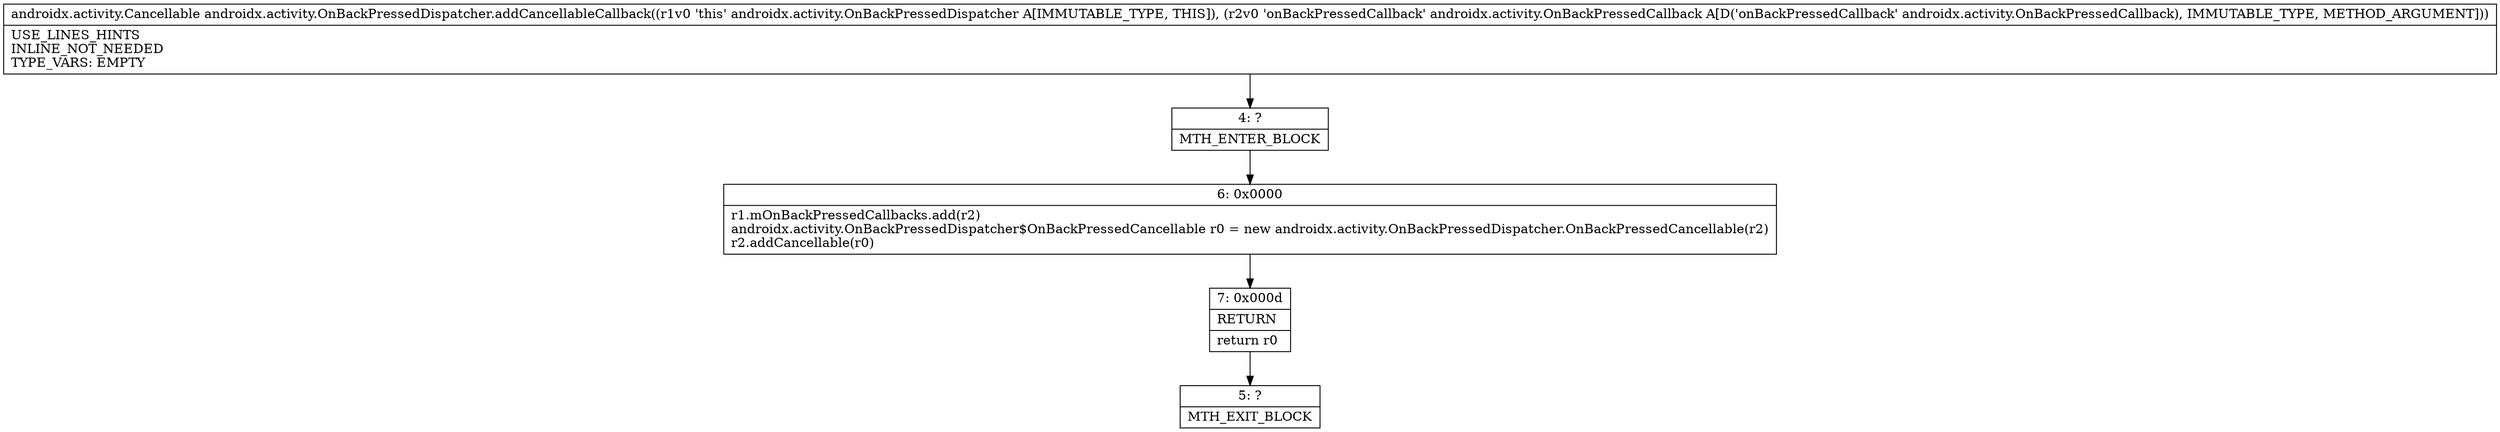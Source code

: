 digraph "CFG forandroidx.activity.OnBackPressedDispatcher.addCancellableCallback(Landroidx\/activity\/OnBackPressedCallback;)Landroidx\/activity\/Cancellable;" {
Node_4 [shape=record,label="{4\:\ ?|MTH_ENTER_BLOCK\l}"];
Node_6 [shape=record,label="{6\:\ 0x0000|r1.mOnBackPressedCallbacks.add(r2)\landroidx.activity.OnBackPressedDispatcher$OnBackPressedCancellable r0 = new androidx.activity.OnBackPressedDispatcher.OnBackPressedCancellable(r2)\lr2.addCancellable(r0)\l}"];
Node_7 [shape=record,label="{7\:\ 0x000d|RETURN\l|return r0\l}"];
Node_5 [shape=record,label="{5\:\ ?|MTH_EXIT_BLOCK\l}"];
MethodNode[shape=record,label="{androidx.activity.Cancellable androidx.activity.OnBackPressedDispatcher.addCancellableCallback((r1v0 'this' androidx.activity.OnBackPressedDispatcher A[IMMUTABLE_TYPE, THIS]), (r2v0 'onBackPressedCallback' androidx.activity.OnBackPressedCallback A[D('onBackPressedCallback' androidx.activity.OnBackPressedCallback), IMMUTABLE_TYPE, METHOD_ARGUMENT]))  | USE_LINES_HINTS\lINLINE_NOT_NEEDED\lTYPE_VARS: EMPTY\l}"];
MethodNode -> Node_4;Node_4 -> Node_6;
Node_6 -> Node_7;
Node_7 -> Node_5;
}

